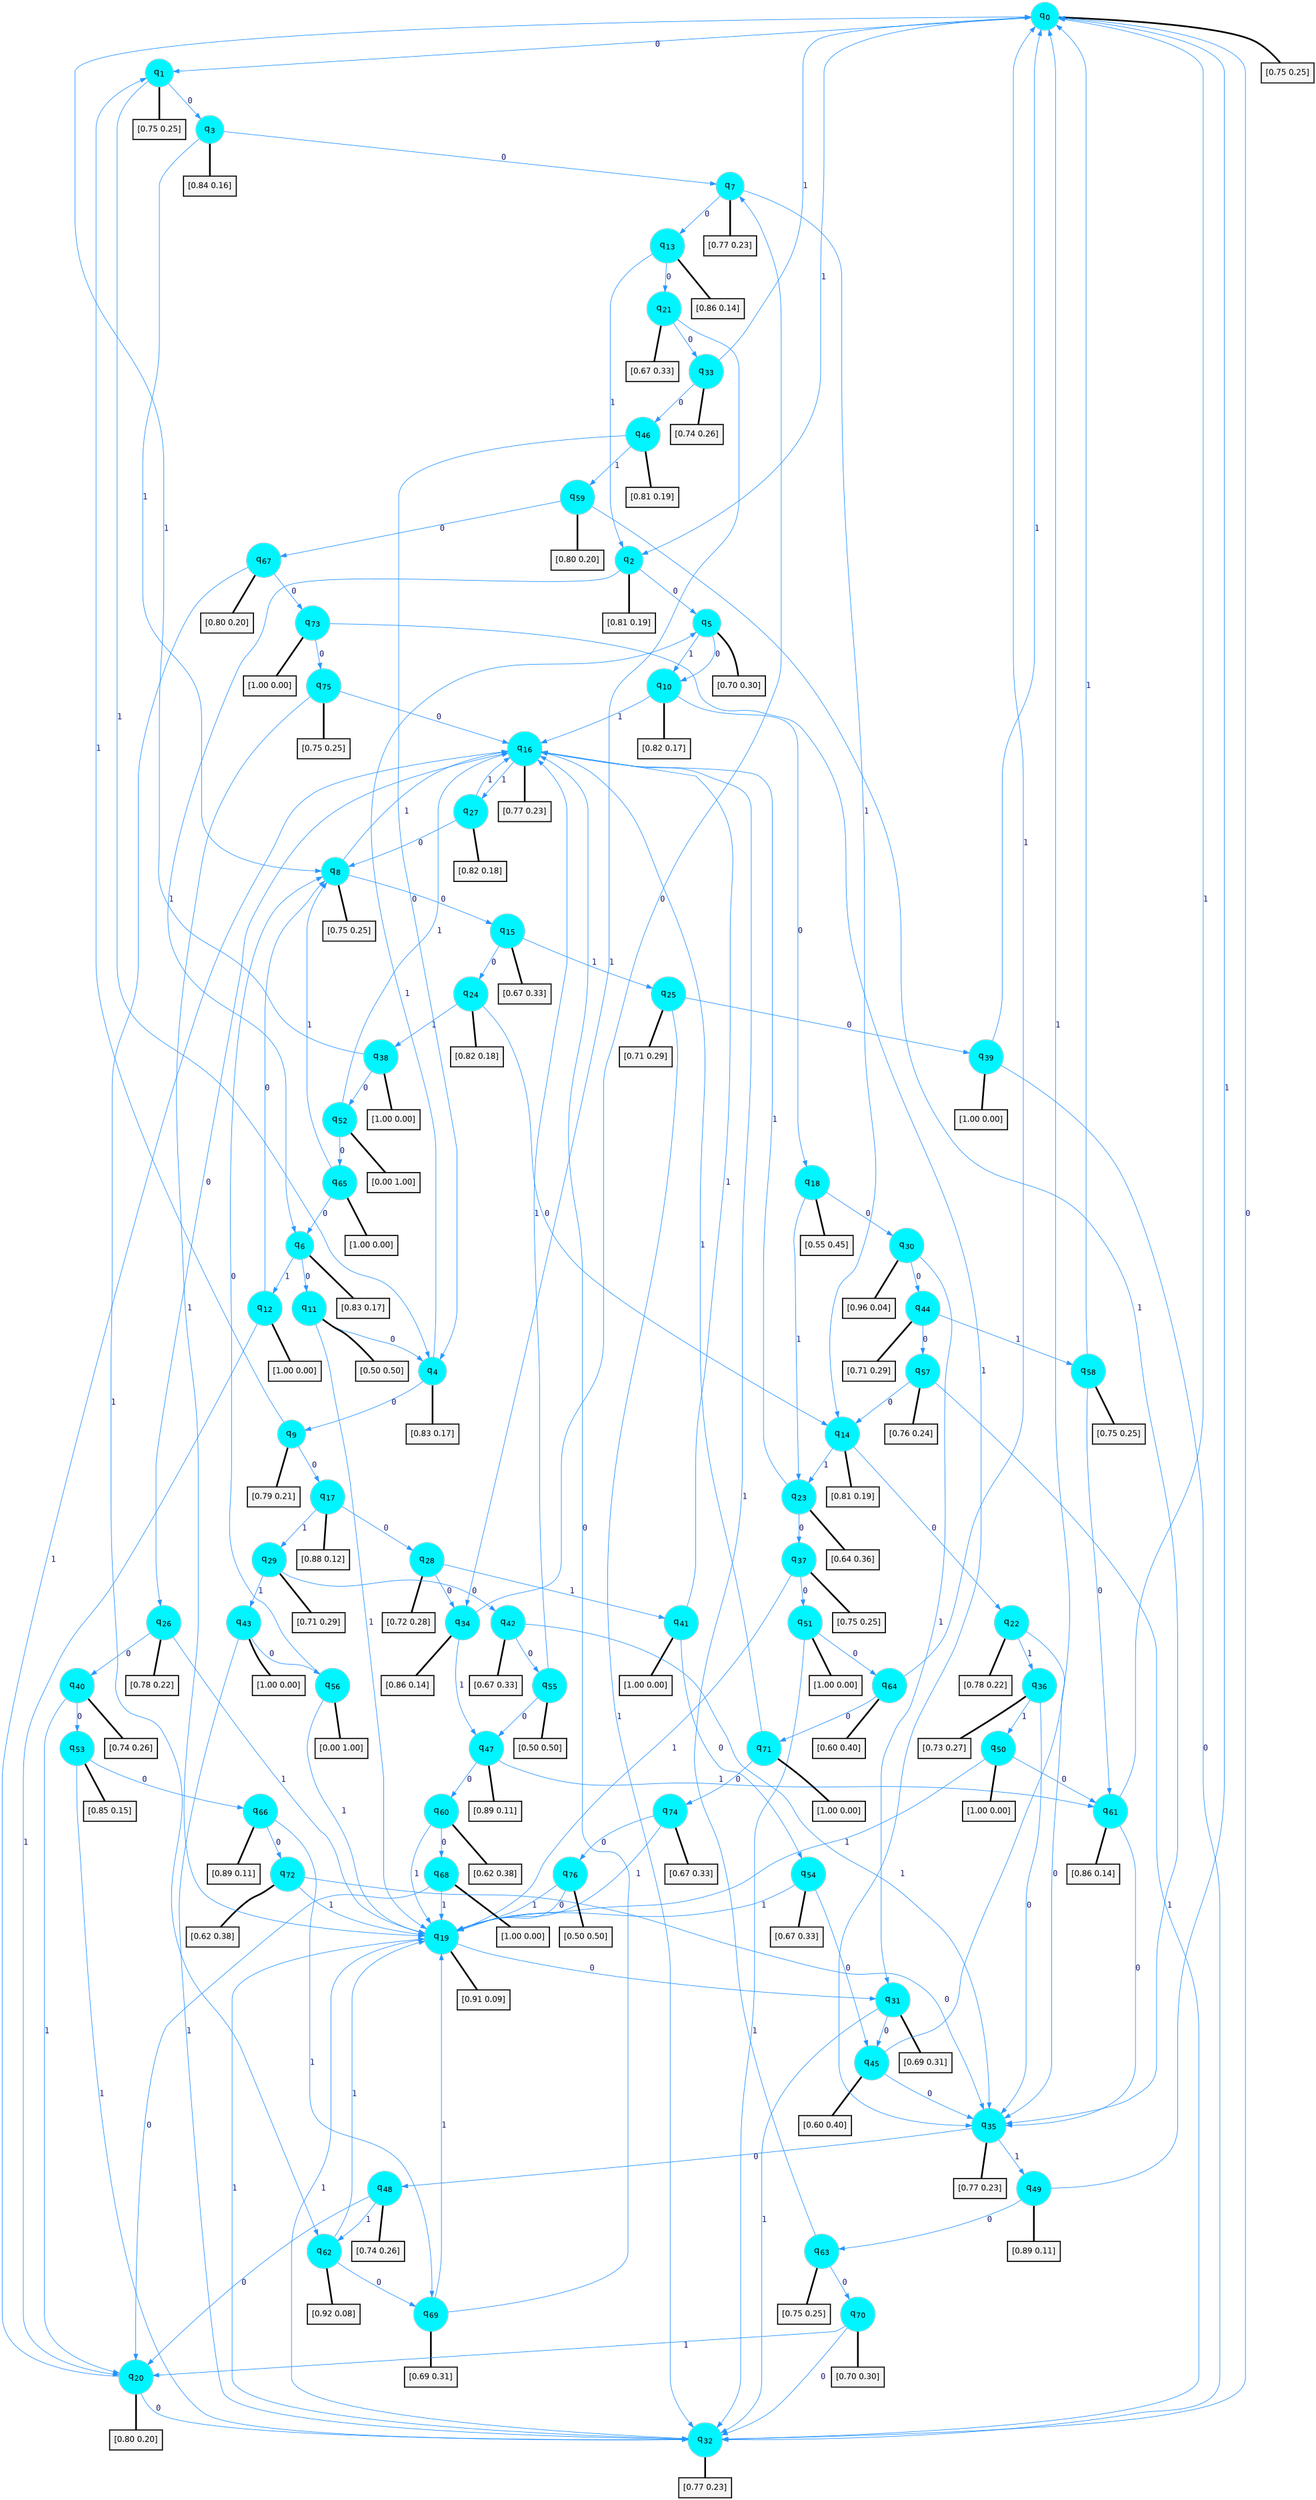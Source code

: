 digraph G {
graph [
bgcolor=transparent, dpi=300, rankdir=TD, size="40,25"];
node [
color=gray, fillcolor=turquoise1, fontcolor=black, fontname=Helvetica, fontsize=16, fontweight=bold, shape=circle, style=filled];
edge [
arrowsize=1, color=dodgerblue1, fontcolor=midnightblue, fontname=courier, fontweight=bold, penwidth=1, style=solid, weight=20];
0[label=<q<SUB>0</SUB>>];
1[label=<q<SUB>1</SUB>>];
2[label=<q<SUB>2</SUB>>];
3[label=<q<SUB>3</SUB>>];
4[label=<q<SUB>4</SUB>>];
5[label=<q<SUB>5</SUB>>];
6[label=<q<SUB>6</SUB>>];
7[label=<q<SUB>7</SUB>>];
8[label=<q<SUB>8</SUB>>];
9[label=<q<SUB>9</SUB>>];
10[label=<q<SUB>10</SUB>>];
11[label=<q<SUB>11</SUB>>];
12[label=<q<SUB>12</SUB>>];
13[label=<q<SUB>13</SUB>>];
14[label=<q<SUB>14</SUB>>];
15[label=<q<SUB>15</SUB>>];
16[label=<q<SUB>16</SUB>>];
17[label=<q<SUB>17</SUB>>];
18[label=<q<SUB>18</SUB>>];
19[label=<q<SUB>19</SUB>>];
20[label=<q<SUB>20</SUB>>];
21[label=<q<SUB>21</SUB>>];
22[label=<q<SUB>22</SUB>>];
23[label=<q<SUB>23</SUB>>];
24[label=<q<SUB>24</SUB>>];
25[label=<q<SUB>25</SUB>>];
26[label=<q<SUB>26</SUB>>];
27[label=<q<SUB>27</SUB>>];
28[label=<q<SUB>28</SUB>>];
29[label=<q<SUB>29</SUB>>];
30[label=<q<SUB>30</SUB>>];
31[label=<q<SUB>31</SUB>>];
32[label=<q<SUB>32</SUB>>];
33[label=<q<SUB>33</SUB>>];
34[label=<q<SUB>34</SUB>>];
35[label=<q<SUB>35</SUB>>];
36[label=<q<SUB>36</SUB>>];
37[label=<q<SUB>37</SUB>>];
38[label=<q<SUB>38</SUB>>];
39[label=<q<SUB>39</SUB>>];
40[label=<q<SUB>40</SUB>>];
41[label=<q<SUB>41</SUB>>];
42[label=<q<SUB>42</SUB>>];
43[label=<q<SUB>43</SUB>>];
44[label=<q<SUB>44</SUB>>];
45[label=<q<SUB>45</SUB>>];
46[label=<q<SUB>46</SUB>>];
47[label=<q<SUB>47</SUB>>];
48[label=<q<SUB>48</SUB>>];
49[label=<q<SUB>49</SUB>>];
50[label=<q<SUB>50</SUB>>];
51[label=<q<SUB>51</SUB>>];
52[label=<q<SUB>52</SUB>>];
53[label=<q<SUB>53</SUB>>];
54[label=<q<SUB>54</SUB>>];
55[label=<q<SUB>55</SUB>>];
56[label=<q<SUB>56</SUB>>];
57[label=<q<SUB>57</SUB>>];
58[label=<q<SUB>58</SUB>>];
59[label=<q<SUB>59</SUB>>];
60[label=<q<SUB>60</SUB>>];
61[label=<q<SUB>61</SUB>>];
62[label=<q<SUB>62</SUB>>];
63[label=<q<SUB>63</SUB>>];
64[label=<q<SUB>64</SUB>>];
65[label=<q<SUB>65</SUB>>];
66[label=<q<SUB>66</SUB>>];
67[label=<q<SUB>67</SUB>>];
68[label=<q<SUB>68</SUB>>];
69[label=<q<SUB>69</SUB>>];
70[label=<q<SUB>70</SUB>>];
71[label=<q<SUB>71</SUB>>];
72[label=<q<SUB>72</SUB>>];
73[label=<q<SUB>73</SUB>>];
74[label=<q<SUB>74</SUB>>];
75[label=<q<SUB>75</SUB>>];
76[label=<q<SUB>76</SUB>>];
77[label="[0.75 0.25]", shape=box,fontcolor=black, fontname=Helvetica, fontsize=14, penwidth=2, fillcolor=whitesmoke,color=black];
78[label="[0.75 0.25]", shape=box,fontcolor=black, fontname=Helvetica, fontsize=14, penwidth=2, fillcolor=whitesmoke,color=black];
79[label="[0.81 0.19]", shape=box,fontcolor=black, fontname=Helvetica, fontsize=14, penwidth=2, fillcolor=whitesmoke,color=black];
80[label="[0.84 0.16]", shape=box,fontcolor=black, fontname=Helvetica, fontsize=14, penwidth=2, fillcolor=whitesmoke,color=black];
81[label="[0.83 0.17]", shape=box,fontcolor=black, fontname=Helvetica, fontsize=14, penwidth=2, fillcolor=whitesmoke,color=black];
82[label="[0.70 0.30]", shape=box,fontcolor=black, fontname=Helvetica, fontsize=14, penwidth=2, fillcolor=whitesmoke,color=black];
83[label="[0.83 0.17]", shape=box,fontcolor=black, fontname=Helvetica, fontsize=14, penwidth=2, fillcolor=whitesmoke,color=black];
84[label="[0.77 0.23]", shape=box,fontcolor=black, fontname=Helvetica, fontsize=14, penwidth=2, fillcolor=whitesmoke,color=black];
85[label="[0.75 0.25]", shape=box,fontcolor=black, fontname=Helvetica, fontsize=14, penwidth=2, fillcolor=whitesmoke,color=black];
86[label="[0.79 0.21]", shape=box,fontcolor=black, fontname=Helvetica, fontsize=14, penwidth=2, fillcolor=whitesmoke,color=black];
87[label="[0.82 0.17]", shape=box,fontcolor=black, fontname=Helvetica, fontsize=14, penwidth=2, fillcolor=whitesmoke,color=black];
88[label="[0.50 0.50]", shape=box,fontcolor=black, fontname=Helvetica, fontsize=14, penwidth=2, fillcolor=whitesmoke,color=black];
89[label="[1.00 0.00]", shape=box,fontcolor=black, fontname=Helvetica, fontsize=14, penwidth=2, fillcolor=whitesmoke,color=black];
90[label="[0.86 0.14]", shape=box,fontcolor=black, fontname=Helvetica, fontsize=14, penwidth=2, fillcolor=whitesmoke,color=black];
91[label="[0.81 0.19]", shape=box,fontcolor=black, fontname=Helvetica, fontsize=14, penwidth=2, fillcolor=whitesmoke,color=black];
92[label="[0.67 0.33]", shape=box,fontcolor=black, fontname=Helvetica, fontsize=14, penwidth=2, fillcolor=whitesmoke,color=black];
93[label="[0.77 0.23]", shape=box,fontcolor=black, fontname=Helvetica, fontsize=14, penwidth=2, fillcolor=whitesmoke,color=black];
94[label="[0.88 0.12]", shape=box,fontcolor=black, fontname=Helvetica, fontsize=14, penwidth=2, fillcolor=whitesmoke,color=black];
95[label="[0.55 0.45]", shape=box,fontcolor=black, fontname=Helvetica, fontsize=14, penwidth=2, fillcolor=whitesmoke,color=black];
96[label="[0.91 0.09]", shape=box,fontcolor=black, fontname=Helvetica, fontsize=14, penwidth=2, fillcolor=whitesmoke,color=black];
97[label="[0.80 0.20]", shape=box,fontcolor=black, fontname=Helvetica, fontsize=14, penwidth=2, fillcolor=whitesmoke,color=black];
98[label="[0.67 0.33]", shape=box,fontcolor=black, fontname=Helvetica, fontsize=14, penwidth=2, fillcolor=whitesmoke,color=black];
99[label="[0.78 0.22]", shape=box,fontcolor=black, fontname=Helvetica, fontsize=14, penwidth=2, fillcolor=whitesmoke,color=black];
100[label="[0.64 0.36]", shape=box,fontcolor=black, fontname=Helvetica, fontsize=14, penwidth=2, fillcolor=whitesmoke,color=black];
101[label="[0.82 0.18]", shape=box,fontcolor=black, fontname=Helvetica, fontsize=14, penwidth=2, fillcolor=whitesmoke,color=black];
102[label="[0.71 0.29]", shape=box,fontcolor=black, fontname=Helvetica, fontsize=14, penwidth=2, fillcolor=whitesmoke,color=black];
103[label="[0.78 0.22]", shape=box,fontcolor=black, fontname=Helvetica, fontsize=14, penwidth=2, fillcolor=whitesmoke,color=black];
104[label="[0.82 0.18]", shape=box,fontcolor=black, fontname=Helvetica, fontsize=14, penwidth=2, fillcolor=whitesmoke,color=black];
105[label="[0.72 0.28]", shape=box,fontcolor=black, fontname=Helvetica, fontsize=14, penwidth=2, fillcolor=whitesmoke,color=black];
106[label="[0.71 0.29]", shape=box,fontcolor=black, fontname=Helvetica, fontsize=14, penwidth=2, fillcolor=whitesmoke,color=black];
107[label="[0.96 0.04]", shape=box,fontcolor=black, fontname=Helvetica, fontsize=14, penwidth=2, fillcolor=whitesmoke,color=black];
108[label="[0.69 0.31]", shape=box,fontcolor=black, fontname=Helvetica, fontsize=14, penwidth=2, fillcolor=whitesmoke,color=black];
109[label="[0.77 0.23]", shape=box,fontcolor=black, fontname=Helvetica, fontsize=14, penwidth=2, fillcolor=whitesmoke,color=black];
110[label="[0.74 0.26]", shape=box,fontcolor=black, fontname=Helvetica, fontsize=14, penwidth=2, fillcolor=whitesmoke,color=black];
111[label="[0.86 0.14]", shape=box,fontcolor=black, fontname=Helvetica, fontsize=14, penwidth=2, fillcolor=whitesmoke,color=black];
112[label="[0.77 0.23]", shape=box,fontcolor=black, fontname=Helvetica, fontsize=14, penwidth=2, fillcolor=whitesmoke,color=black];
113[label="[0.73 0.27]", shape=box,fontcolor=black, fontname=Helvetica, fontsize=14, penwidth=2, fillcolor=whitesmoke,color=black];
114[label="[0.75 0.25]", shape=box,fontcolor=black, fontname=Helvetica, fontsize=14, penwidth=2, fillcolor=whitesmoke,color=black];
115[label="[1.00 0.00]", shape=box,fontcolor=black, fontname=Helvetica, fontsize=14, penwidth=2, fillcolor=whitesmoke,color=black];
116[label="[1.00 0.00]", shape=box,fontcolor=black, fontname=Helvetica, fontsize=14, penwidth=2, fillcolor=whitesmoke,color=black];
117[label="[0.74 0.26]", shape=box,fontcolor=black, fontname=Helvetica, fontsize=14, penwidth=2, fillcolor=whitesmoke,color=black];
118[label="[1.00 0.00]", shape=box,fontcolor=black, fontname=Helvetica, fontsize=14, penwidth=2, fillcolor=whitesmoke,color=black];
119[label="[0.67 0.33]", shape=box,fontcolor=black, fontname=Helvetica, fontsize=14, penwidth=2, fillcolor=whitesmoke,color=black];
120[label="[1.00 0.00]", shape=box,fontcolor=black, fontname=Helvetica, fontsize=14, penwidth=2, fillcolor=whitesmoke,color=black];
121[label="[0.71 0.29]", shape=box,fontcolor=black, fontname=Helvetica, fontsize=14, penwidth=2, fillcolor=whitesmoke,color=black];
122[label="[0.60 0.40]", shape=box,fontcolor=black, fontname=Helvetica, fontsize=14, penwidth=2, fillcolor=whitesmoke,color=black];
123[label="[0.81 0.19]", shape=box,fontcolor=black, fontname=Helvetica, fontsize=14, penwidth=2, fillcolor=whitesmoke,color=black];
124[label="[0.89 0.11]", shape=box,fontcolor=black, fontname=Helvetica, fontsize=14, penwidth=2, fillcolor=whitesmoke,color=black];
125[label="[0.74 0.26]", shape=box,fontcolor=black, fontname=Helvetica, fontsize=14, penwidth=2, fillcolor=whitesmoke,color=black];
126[label="[0.89 0.11]", shape=box,fontcolor=black, fontname=Helvetica, fontsize=14, penwidth=2, fillcolor=whitesmoke,color=black];
127[label="[1.00 0.00]", shape=box,fontcolor=black, fontname=Helvetica, fontsize=14, penwidth=2, fillcolor=whitesmoke,color=black];
128[label="[1.00 0.00]", shape=box,fontcolor=black, fontname=Helvetica, fontsize=14, penwidth=2, fillcolor=whitesmoke,color=black];
129[label="[0.00 1.00]", shape=box,fontcolor=black, fontname=Helvetica, fontsize=14, penwidth=2, fillcolor=whitesmoke,color=black];
130[label="[0.85 0.15]", shape=box,fontcolor=black, fontname=Helvetica, fontsize=14, penwidth=2, fillcolor=whitesmoke,color=black];
131[label="[0.67 0.33]", shape=box,fontcolor=black, fontname=Helvetica, fontsize=14, penwidth=2, fillcolor=whitesmoke,color=black];
132[label="[0.50 0.50]", shape=box,fontcolor=black, fontname=Helvetica, fontsize=14, penwidth=2, fillcolor=whitesmoke,color=black];
133[label="[0.00 1.00]", shape=box,fontcolor=black, fontname=Helvetica, fontsize=14, penwidth=2, fillcolor=whitesmoke,color=black];
134[label="[0.76 0.24]", shape=box,fontcolor=black, fontname=Helvetica, fontsize=14, penwidth=2, fillcolor=whitesmoke,color=black];
135[label="[0.75 0.25]", shape=box,fontcolor=black, fontname=Helvetica, fontsize=14, penwidth=2, fillcolor=whitesmoke,color=black];
136[label="[0.80 0.20]", shape=box,fontcolor=black, fontname=Helvetica, fontsize=14, penwidth=2, fillcolor=whitesmoke,color=black];
137[label="[0.62 0.38]", shape=box,fontcolor=black, fontname=Helvetica, fontsize=14, penwidth=2, fillcolor=whitesmoke,color=black];
138[label="[0.86 0.14]", shape=box,fontcolor=black, fontname=Helvetica, fontsize=14, penwidth=2, fillcolor=whitesmoke,color=black];
139[label="[0.92 0.08]", shape=box,fontcolor=black, fontname=Helvetica, fontsize=14, penwidth=2, fillcolor=whitesmoke,color=black];
140[label="[0.75 0.25]", shape=box,fontcolor=black, fontname=Helvetica, fontsize=14, penwidth=2, fillcolor=whitesmoke,color=black];
141[label="[0.60 0.40]", shape=box,fontcolor=black, fontname=Helvetica, fontsize=14, penwidth=2, fillcolor=whitesmoke,color=black];
142[label="[1.00 0.00]", shape=box,fontcolor=black, fontname=Helvetica, fontsize=14, penwidth=2, fillcolor=whitesmoke,color=black];
143[label="[0.89 0.11]", shape=box,fontcolor=black, fontname=Helvetica, fontsize=14, penwidth=2, fillcolor=whitesmoke,color=black];
144[label="[0.80 0.20]", shape=box,fontcolor=black, fontname=Helvetica, fontsize=14, penwidth=2, fillcolor=whitesmoke,color=black];
145[label="[1.00 0.00]", shape=box,fontcolor=black, fontname=Helvetica, fontsize=14, penwidth=2, fillcolor=whitesmoke,color=black];
146[label="[0.69 0.31]", shape=box,fontcolor=black, fontname=Helvetica, fontsize=14, penwidth=2, fillcolor=whitesmoke,color=black];
147[label="[0.70 0.30]", shape=box,fontcolor=black, fontname=Helvetica, fontsize=14, penwidth=2, fillcolor=whitesmoke,color=black];
148[label="[1.00 0.00]", shape=box,fontcolor=black, fontname=Helvetica, fontsize=14, penwidth=2, fillcolor=whitesmoke,color=black];
149[label="[0.62 0.38]", shape=box,fontcolor=black, fontname=Helvetica, fontsize=14, penwidth=2, fillcolor=whitesmoke,color=black];
150[label="[1.00 0.00]", shape=box,fontcolor=black, fontname=Helvetica, fontsize=14, penwidth=2, fillcolor=whitesmoke,color=black];
151[label="[0.67 0.33]", shape=box,fontcolor=black, fontname=Helvetica, fontsize=14, penwidth=2, fillcolor=whitesmoke,color=black];
152[label="[0.75 0.25]", shape=box,fontcolor=black, fontname=Helvetica, fontsize=14, penwidth=2, fillcolor=whitesmoke,color=black];
153[label="[0.50 0.50]", shape=box,fontcolor=black, fontname=Helvetica, fontsize=14, penwidth=2, fillcolor=whitesmoke,color=black];
0->1 [label=0];
0->2 [label=1];
0->77 [arrowhead=none, penwidth=3,color=black];
1->3 [label=0];
1->4 [label=1];
1->78 [arrowhead=none, penwidth=3,color=black];
2->5 [label=0];
2->6 [label=1];
2->79 [arrowhead=none, penwidth=3,color=black];
3->7 [label=0];
3->8 [label=1];
3->80 [arrowhead=none, penwidth=3,color=black];
4->9 [label=0];
4->5 [label=1];
4->81 [arrowhead=none, penwidth=3,color=black];
5->10 [label=0];
5->10 [label=1];
5->82 [arrowhead=none, penwidth=3,color=black];
6->11 [label=0];
6->12 [label=1];
6->83 [arrowhead=none, penwidth=3,color=black];
7->13 [label=0];
7->14 [label=1];
7->84 [arrowhead=none, penwidth=3,color=black];
8->15 [label=0];
8->16 [label=1];
8->85 [arrowhead=none, penwidth=3,color=black];
9->17 [label=0];
9->1 [label=1];
9->86 [arrowhead=none, penwidth=3,color=black];
10->18 [label=0];
10->16 [label=1];
10->87 [arrowhead=none, penwidth=3,color=black];
11->4 [label=0];
11->19 [label=1];
11->88 [arrowhead=none, penwidth=3,color=black];
12->8 [label=0];
12->20 [label=1];
12->89 [arrowhead=none, penwidth=3,color=black];
13->21 [label=0];
13->2 [label=1];
13->90 [arrowhead=none, penwidth=3,color=black];
14->22 [label=0];
14->23 [label=1];
14->91 [arrowhead=none, penwidth=3,color=black];
15->24 [label=0];
15->25 [label=1];
15->92 [arrowhead=none, penwidth=3,color=black];
16->26 [label=0];
16->27 [label=1];
16->93 [arrowhead=none, penwidth=3,color=black];
17->28 [label=0];
17->29 [label=1];
17->94 [arrowhead=none, penwidth=3,color=black];
18->30 [label=0];
18->23 [label=1];
18->95 [arrowhead=none, penwidth=3,color=black];
19->31 [label=0];
19->32 [label=1];
19->96 [arrowhead=none, penwidth=3,color=black];
20->32 [label=0];
20->16 [label=1];
20->97 [arrowhead=none, penwidth=3,color=black];
21->33 [label=0];
21->34 [label=1];
21->98 [arrowhead=none, penwidth=3,color=black];
22->35 [label=0];
22->36 [label=1];
22->99 [arrowhead=none, penwidth=3,color=black];
23->37 [label=0];
23->16 [label=1];
23->100 [arrowhead=none, penwidth=3,color=black];
24->14 [label=0];
24->38 [label=1];
24->101 [arrowhead=none, penwidth=3,color=black];
25->39 [label=0];
25->32 [label=1];
25->102 [arrowhead=none, penwidth=3,color=black];
26->40 [label=0];
26->19 [label=1];
26->103 [arrowhead=none, penwidth=3,color=black];
27->8 [label=0];
27->16 [label=1];
27->104 [arrowhead=none, penwidth=3,color=black];
28->34 [label=0];
28->41 [label=1];
28->105 [arrowhead=none, penwidth=3,color=black];
29->42 [label=0];
29->43 [label=1];
29->106 [arrowhead=none, penwidth=3,color=black];
30->44 [label=0];
30->31 [label=1];
30->107 [arrowhead=none, penwidth=3,color=black];
31->45 [label=0];
31->32 [label=1];
31->108 [arrowhead=none, penwidth=3,color=black];
32->0 [label=0];
32->19 [label=1];
32->109 [arrowhead=none, penwidth=3,color=black];
33->46 [label=0];
33->0 [label=1];
33->110 [arrowhead=none, penwidth=3,color=black];
34->7 [label=0];
34->47 [label=1];
34->111 [arrowhead=none, penwidth=3,color=black];
35->48 [label=0];
35->49 [label=1];
35->112 [arrowhead=none, penwidth=3,color=black];
36->35 [label=0];
36->50 [label=1];
36->113 [arrowhead=none, penwidth=3,color=black];
37->51 [label=0];
37->19 [label=1];
37->114 [arrowhead=none, penwidth=3,color=black];
38->52 [label=0];
38->0 [label=1];
38->115 [arrowhead=none, penwidth=3,color=black];
39->32 [label=0];
39->0 [label=1];
39->116 [arrowhead=none, penwidth=3,color=black];
40->53 [label=0];
40->20 [label=1];
40->117 [arrowhead=none, penwidth=3,color=black];
41->54 [label=0];
41->16 [label=1];
41->118 [arrowhead=none, penwidth=3,color=black];
42->55 [label=0];
42->35 [label=1];
42->119 [arrowhead=none, penwidth=3,color=black];
43->56 [label=0];
43->32 [label=1];
43->120 [arrowhead=none, penwidth=3,color=black];
44->57 [label=0];
44->58 [label=1];
44->121 [arrowhead=none, penwidth=3,color=black];
45->35 [label=0];
45->0 [label=1];
45->122 [arrowhead=none, penwidth=3,color=black];
46->4 [label=0];
46->59 [label=1];
46->123 [arrowhead=none, penwidth=3,color=black];
47->60 [label=0];
47->61 [label=1];
47->124 [arrowhead=none, penwidth=3,color=black];
48->20 [label=0];
48->62 [label=1];
48->125 [arrowhead=none, penwidth=3,color=black];
49->63 [label=0];
49->0 [label=1];
49->126 [arrowhead=none, penwidth=3,color=black];
50->61 [label=0];
50->19 [label=1];
50->127 [arrowhead=none, penwidth=3,color=black];
51->64 [label=0];
51->32 [label=1];
51->128 [arrowhead=none, penwidth=3,color=black];
52->65 [label=0];
52->16 [label=1];
52->129 [arrowhead=none, penwidth=3,color=black];
53->66 [label=0];
53->32 [label=1];
53->130 [arrowhead=none, penwidth=3,color=black];
54->45 [label=0];
54->19 [label=1];
54->131 [arrowhead=none, penwidth=3,color=black];
55->47 [label=0];
55->16 [label=1];
55->132 [arrowhead=none, penwidth=3,color=black];
56->8 [label=0];
56->19 [label=1];
56->133 [arrowhead=none, penwidth=3,color=black];
57->14 [label=0];
57->32 [label=1];
57->134 [arrowhead=none, penwidth=3,color=black];
58->61 [label=0];
58->0 [label=1];
58->135 [arrowhead=none, penwidth=3,color=black];
59->67 [label=0];
59->35 [label=1];
59->136 [arrowhead=none, penwidth=3,color=black];
60->68 [label=0];
60->19 [label=1];
60->137 [arrowhead=none, penwidth=3,color=black];
61->35 [label=0];
61->0 [label=1];
61->138 [arrowhead=none, penwidth=3,color=black];
62->69 [label=0];
62->19 [label=1];
62->139 [arrowhead=none, penwidth=3,color=black];
63->70 [label=0];
63->16 [label=1];
63->140 [arrowhead=none, penwidth=3,color=black];
64->71 [label=0];
64->0 [label=1];
64->141 [arrowhead=none, penwidth=3,color=black];
65->6 [label=0];
65->8 [label=1];
65->142 [arrowhead=none, penwidth=3,color=black];
66->72 [label=0];
66->69 [label=1];
66->143 [arrowhead=none, penwidth=3,color=black];
67->73 [label=0];
67->62 [label=1];
67->144 [arrowhead=none, penwidth=3,color=black];
68->20 [label=0];
68->19 [label=1];
68->145 [arrowhead=none, penwidth=3,color=black];
69->16 [label=0];
69->19 [label=1];
69->146 [arrowhead=none, penwidth=3,color=black];
70->32 [label=0];
70->20 [label=1];
70->147 [arrowhead=none, penwidth=3,color=black];
71->74 [label=0];
71->16 [label=1];
71->148 [arrowhead=none, penwidth=3,color=black];
72->35 [label=0];
72->19 [label=1];
72->149 [arrowhead=none, penwidth=3,color=black];
73->75 [label=0];
73->35 [label=1];
73->150 [arrowhead=none, penwidth=3,color=black];
74->76 [label=0];
74->19 [label=1];
74->151 [arrowhead=none, penwidth=3,color=black];
75->16 [label=0];
75->19 [label=1];
75->152 [arrowhead=none, penwidth=3,color=black];
76->19 [label=0];
76->19 [label=1];
76->153 [arrowhead=none, penwidth=3,color=black];
}
